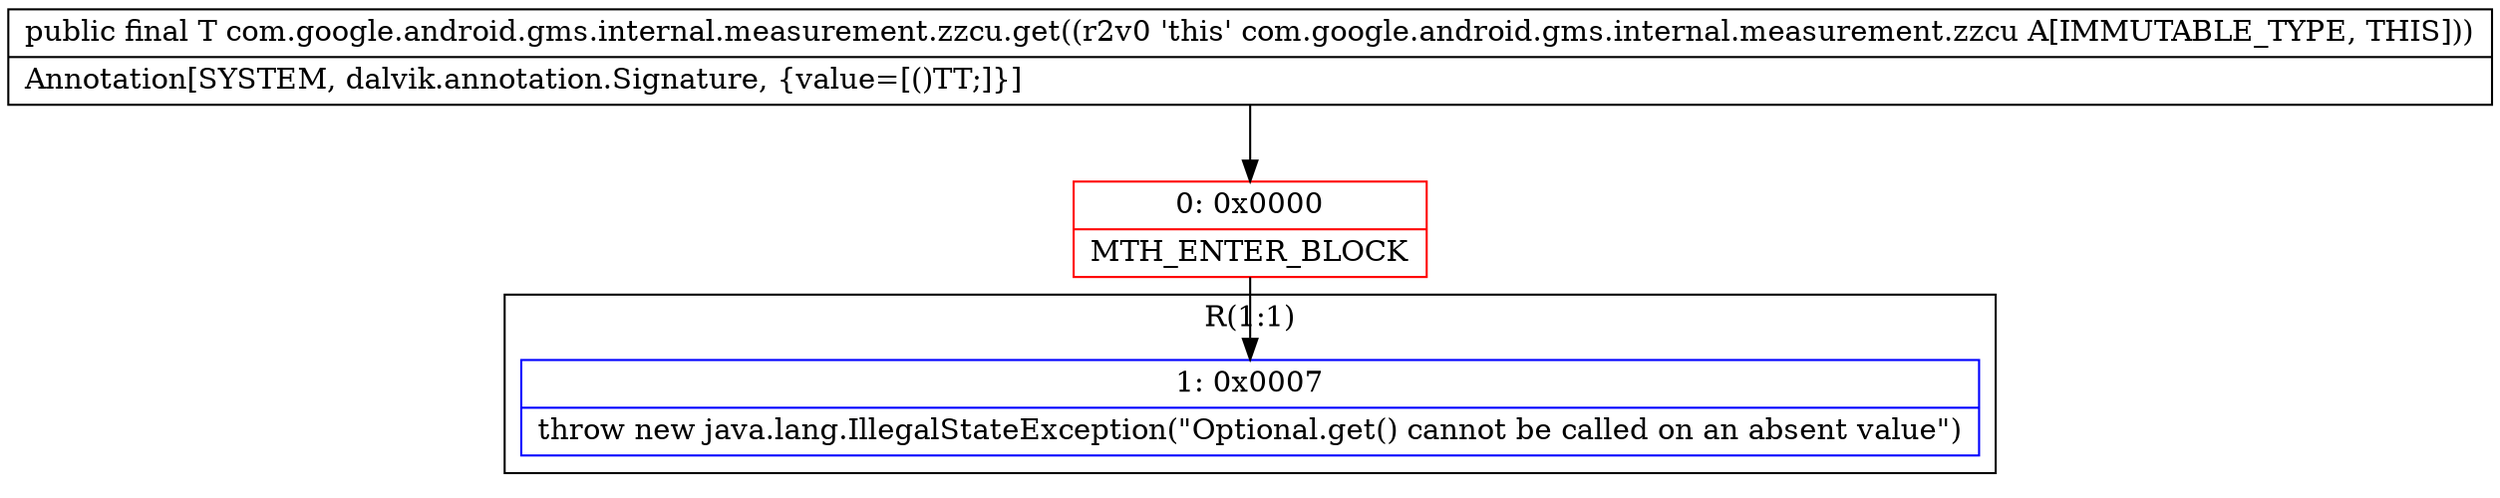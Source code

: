 digraph "CFG forcom.google.android.gms.internal.measurement.zzcu.get()Ljava\/lang\/Object;" {
subgraph cluster_Region_690562121 {
label = "R(1:1)";
node [shape=record,color=blue];
Node_1 [shape=record,label="{1\:\ 0x0007|throw new java.lang.IllegalStateException(\"Optional.get() cannot be called on an absent value\")\l}"];
}
Node_0 [shape=record,color=red,label="{0\:\ 0x0000|MTH_ENTER_BLOCK\l}"];
MethodNode[shape=record,label="{public final T com.google.android.gms.internal.measurement.zzcu.get((r2v0 'this' com.google.android.gms.internal.measurement.zzcu A[IMMUTABLE_TYPE, THIS]))  | Annotation[SYSTEM, dalvik.annotation.Signature, \{value=[()TT;]\}]\l}"];
MethodNode -> Node_0;
Node_0 -> Node_1;
}

